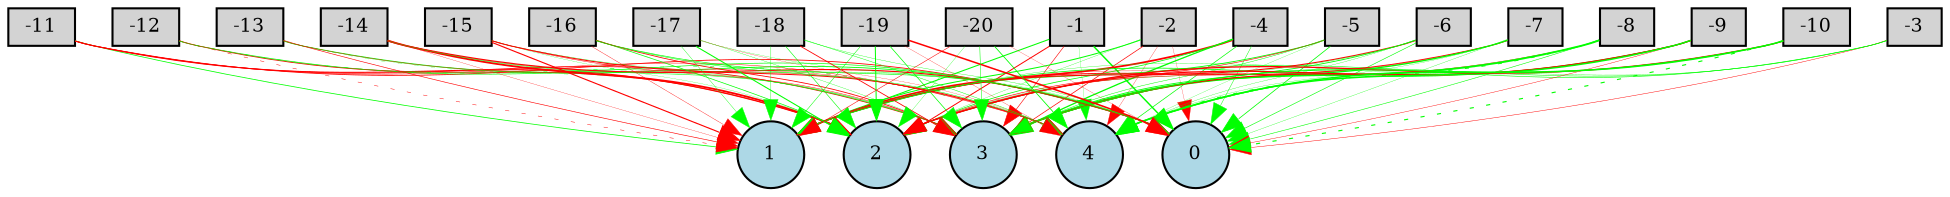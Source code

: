 digraph {
	node [fontsize=9 height=0.2 shape=circle width=0.2]
	-1 [fillcolor=lightgray shape=box style=filled]
	-2 [fillcolor=lightgray shape=box style=filled]
	-3 [fillcolor=lightgray shape=box style=filled]
	-4 [fillcolor=lightgray shape=box style=filled]
	-5 [fillcolor=lightgray shape=box style=filled]
	-6 [fillcolor=lightgray shape=box style=filled]
	-7 [fillcolor=lightgray shape=box style=filled]
	-8 [fillcolor=lightgray shape=box style=filled]
	-9 [fillcolor=lightgray shape=box style=filled]
	-10 [fillcolor=lightgray shape=box style=filled]
	-11 [fillcolor=lightgray shape=box style=filled]
	-12 [fillcolor=lightgray shape=box style=filled]
	-13 [fillcolor=lightgray shape=box style=filled]
	-14 [fillcolor=lightgray shape=box style=filled]
	-15 [fillcolor=lightgray shape=box style=filled]
	-16 [fillcolor=lightgray shape=box style=filled]
	-17 [fillcolor=lightgray shape=box style=filled]
	-18 [fillcolor=lightgray shape=box style=filled]
	-19 [fillcolor=lightgray shape=box style=filled]
	-20 [fillcolor=lightgray shape=box style=filled]
	0 [fillcolor=lightblue style=filled]
	1 [fillcolor=lightblue style=filled]
	2 [fillcolor=lightblue style=filled]
	3 [fillcolor=lightblue style=filled]
	4 [fillcolor=lightblue style=filled]
	-1 -> 0 [color=green penwidth=0.6940984144569157 style=solid]
	-1 -> 1 [color=green penwidth=0.49575919505009325 style=solid]
	-1 -> 2 [color=red penwidth=0.4712896646331124 style=solid]
	-1 -> 3 [color=red penwidth=0.282208442986958 style=solid]
	-1 -> 4 [color=green penwidth=0.1085624743292658 style=solid]
	-2 -> 0 [color=red penwidth=0.10709712822482063 style=solid]
	-2 -> 1 [color=green penwidth=0.4790910706423267 style=solid]
	-2 -> 2 [color=green penwidth=0.1365957673917076 style=solid]
	-2 -> 3 [color=red penwidth=0.33796722326585493 style=solid]
	-2 -> 4 [color=red penwidth=0.13518265587175288 style=solid]
	-3 -> 0 [color=red penwidth=0.21582050735352876 style=solid]
	-3 -> 2 [color=green penwidth=0.28383904521117154 style=solid]
	-3 -> 3 [color=green penwidth=0.2513167956308807 style=solid]
	-3 -> 4 [color=green penwidth=0.15072160589494832 style=solid]
	-4 -> 0 [color=green penwidth=0.2195923676326387 style=solid]
	-4 -> 1 [color=red penwidth=0.8559684372193287 style=solid]
	-4 -> 2 [color=green penwidth=0.35526472938727705 style=solid]
	-4 -> 3 [color=green penwidth=0.6066734442359533 style=solid]
	-4 -> 4 [color=green penwidth=0.3276884733851917 style=solid]
	-5 -> 0 [color=green penwidth=0.36279964859962033 style=solid]
	-5 -> 1 [color=green penwidth=0.41174912531548435 style=solid]
	-5 -> 2 [color=red penwidth=0.29263999695441517 style=solid]
	-5 -> 3 [color=green penwidth=0.22659248852071615 style=solid]
	-5 -> 4 [color=green penwidth=0.11032631302870838 style=solid]
	-6 -> 0 [color=green penwidth=0.28286434093062335 style=solid]
	-6 -> 1 [color=red penwidth=0.5183064894087499 style=solid]
	-6 -> 2 [color=green penwidth=0.15923375468437212 style=solid]
	-6 -> 3 [color=green penwidth=0.4049085889963876 style=solid]
	-6 -> 4 [color=green penwidth=0.1394353725578084 style=solid]
	-7 -> 0 [color=green penwidth=0.1449919371677808 style=solid]
	-7 -> 1 [color=red penwidth=0.42963378389948725 style=solid]
	-7 -> 2 [color=red penwidth=0.24642972193005616 style=solid]
	-7 -> 3 [color=green penwidth=0.649385328406428 style=solid]
	-7 -> 4 [color=green penwidth=0.12713392750510946 style=solid]
	-8 -> 0 [color=green penwidth=0.2669617376434912 style=solid]
	-8 -> 1 [color=red penwidth=0.15829050680303716 style=solid]
	-8 -> 2 [color=red penwidth=0.1476950577355049 style=solid]
	-8 -> 3 [color=green penwidth=0.9028672208147085 style=solid]
	-8 -> 4 [color=green penwidth=0.4521208023538672 style=dotted]
	-9 -> 0 [color=red penwidth=0.1973011744467371 style=solid]
	-9 -> 1 [color=green penwidth=0.3700616526463113 style=solid]
	-9 -> 2 [color=red penwidth=0.555001270853836 style=solid]
	-9 -> 3 [color=red penwidth=0.5380343423055545 style=solid]
	-9 -> 4 [color=green penwidth=0.7195593223577955 style=solid]
	-10 -> 0 [color=green penwidth=0.5375129830236933 style=dotted]
	-10 -> 1 [color=green penwidth=0.14759262170279364 style=solid]
	-10 -> 2 [color=red penwidth=0.6108402168999352 style=solid]
	-10 -> 3 [color=green penwidth=0.440131036810096 style=solid]
	-10 -> 4 [color=green penwidth=0.6964769171724076 style=solid]
	-11 -> 0 [color=red penwidth=0.40197884463225164 style=solid]
	-11 -> 1 [color=green penwidth=0.36500252413867984 style=solid]
	-11 -> 2 [color=red penwidth=0.49954384994110257 style=solid]
	-11 -> 3 [color=red penwidth=0.407204637228729 style=solid]
	-11 -> 4 [color=red penwidth=0.2206307037876773 style=solid]
	-12 -> 0 [color=green penwidth=0.3148817688951942 style=solid]
	-12 -> 1 [color=red penwidth=0.2227445796032259 style=dotted]
	-12 -> 2 [color=red penwidth=0.4188316470599751 style=solid]
	-12 -> 3 [color=green penwidth=0.16300801816794153 style=solid]
	-12 -> 4 [color=green penwidth=0.2312253401272546 style=dotted]
	-13 -> 0 [color=green penwidth=0.4036220440373235 style=solid]
	-13 -> 1 [color=red penwidth=0.29402423364783453 style=solid]
	-13 -> 2 [color=green penwidth=0.11196694061093887 style=dotted]
	-13 -> 3 [color=green penwidth=0.12056941458501257 style=solid]
	-13 -> 4 [color=red penwidth=0.17555234762799357 style=solid]
	-14 -> 0 [color=red penwidth=0.5527148461958362 style=solid]
	-14 -> 1 [color=red penwidth=0.1301678728879465 style=solid]
	-14 -> 2 [color=red penwidth=0.8758801842105842 style=solid]
	-14 -> 3 [color=green penwidth=0.2645074282022337 style=solid]
	-14 -> 4 [color=red penwidth=0.18879969516799316 style=solid]
	-15 -> 0 [color=green penwidth=0.18531338057845861 style=solid]
	-15 -> 1 [color=red penwidth=0.5458379699219075 style=solid]
	-15 -> 2 [color=green penwidth=0.10670520335276135 style=solid]
	-15 -> 3 [color=red penwidth=0.22029357025418386 style=solid]
	-15 -> 4 [color=red penwidth=0.4787584217421579 style=solid]
	-16 -> 0 [color=green penwidth=0.3046548645314161 style=solid]
	-16 -> 1 [color=red penwidth=0.1777069593328679 style=solid]
	-16 -> 2 [color=green penwidth=0.3368295525211092 style=solid]
	-16 -> 3 [color=red penwidth=0.38782314912791294 style=solid]
	-16 -> 4 [color=green penwidth=0.23813005028442444 style=solid]
	-17 -> 0 [color=green penwidth=0.11250367496729906 style=solid]
	-17 -> 1 [color=green penwidth=0.17424948077164648 style=solid]
	-17 -> 2 [color=green penwidth=0.5016374510264991 style=solid]
	-17 -> 3 [color=green penwidth=0.1515377287586859 style=solid]
	-17 -> 4 [color=red penwidth=0.11071857090538573 style=solid]
	-18 -> 0 [color=green penwidth=0.15781618478381126 style=solid]
	-18 -> 1 [color=green penwidth=0.18122713950880714 style=solid]
	-18 -> 2 [color=green penwidth=0.2788807037784604 style=solid]
	-18 -> 3 [color=red penwidth=0.3994779791910694 style=solid]
	-18 -> 4 [color=green penwidth=0.21490947684681455 style=solid]
	-19 -> 0 [color=red penwidth=0.7402982250035741 style=solid]
	-19 -> 1 [color=green penwidth=0.23932574668108306 style=solid]
	-19 -> 2 [color=green penwidth=0.4787682019441152 style=solid]
	-19 -> 3 [color=green penwidth=0.34034501016328433 style=solid]
	-19 -> 4 [color=red penwidth=0.12512166324630017 style=solid]
	-20 -> 0 [color=red penwidth=0.11314318136825696 style=solid]
	-20 -> 1 [color=red penwidth=0.25354884927405913 style=solid]
	-20 -> 2 [color=green penwidth=0.12985976532691043 style=solid]
	-20 -> 3 [color=green penwidth=0.24165389028426063 style=solid]
	-20 -> 4 [color=green penwidth=0.39329152471223217 style=solid]
}
